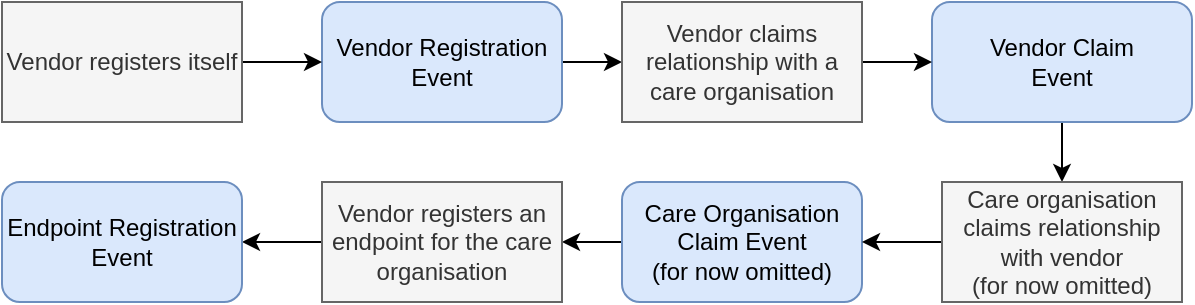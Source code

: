 <mxfile version="12.5.5" type="device"><diagram name="Page-1" id="74e2e168-ea6b-b213-b513-2b3c1d86103e"><mxGraphModel dx="1426" dy="721" grid="1" gridSize="10" guides="1" tooltips="1" connect="1" arrows="1" fold="1" page="1" pageScale="1" pageWidth="1100" pageHeight="850" background="#ffffff" math="0" shadow="0"><root><mxCell id="0"/><mxCell id="1" parent="0"/><mxCell id="Yf5iqven0lgZVKNKCf92-13" value="" style="edgeStyle=orthogonalEdgeStyle;rounded=0;orthogonalLoop=1;jettySize=auto;html=1;" parent="1" source="Yf5iqven0lgZVKNKCf92-1" target="Yf5iqven0lgZVKNKCf92-12" edge="1"><mxGeometry relative="1" as="geometry"/></mxCell><mxCell id="Yf5iqven0lgZVKNKCf92-1" value="Vendor Registration Event" style="rounded=1;whiteSpace=wrap;html=1;fillColor=#dae8fc;strokeColor=#6c8ebf;" parent="1" vertex="1"><mxGeometry x="180" y="20" width="120" height="60" as="geometry"/></mxCell><mxCell id="Yf5iqven0lgZVKNKCf92-16" value="" style="edgeStyle=orthogonalEdgeStyle;rounded=0;orthogonalLoop=1;jettySize=auto;html=1;" parent="1" source="Yf5iqven0lgZVKNKCf92-3" target="Yf5iqven0lgZVKNKCf92-14" edge="1"><mxGeometry relative="1" as="geometry"/></mxCell><mxCell id="Yf5iqven0lgZVKNKCf92-3" value="Vendor Claim&lt;br&gt;Event" style="rounded=1;whiteSpace=wrap;html=1;fillColor=#dae8fc;strokeColor=#6c8ebf;" parent="1" vertex="1"><mxGeometry x="485" y="20" width="130" height="60" as="geometry"/></mxCell><mxCell id="Yf5iqven0lgZVKNKCf92-19" value="" style="edgeStyle=orthogonalEdgeStyle;rounded=0;orthogonalLoop=1;jettySize=auto;html=1;" parent="1" source="Yf5iqven0lgZVKNKCf92-6" target="Yf5iqven0lgZVKNKCf92-18" edge="1"><mxGeometry relative="1" as="geometry"/></mxCell><mxCell id="Yf5iqven0lgZVKNKCf92-6" value="Care Organisation Claim Event&lt;br&gt;(for now omitted)" style="rounded=1;whiteSpace=wrap;html=1;fillColor=#dae8fc;strokeColor=#6c8ebf;" parent="1" vertex="1"><mxGeometry x="330" y="110" width="120" height="60" as="geometry"/></mxCell><mxCell id="Yf5iqven0lgZVKNKCf92-11" value="" style="edgeStyle=orthogonalEdgeStyle;rounded=0;orthogonalLoop=1;jettySize=auto;html=1;" parent="1" source="Yf5iqven0lgZVKNKCf92-10" target="Yf5iqven0lgZVKNKCf92-1" edge="1"><mxGeometry relative="1" as="geometry"/></mxCell><mxCell id="Yf5iqven0lgZVKNKCf92-10" value="Vendor registers itself" style="rounded=0;whiteSpace=wrap;html=1;fillColor=#f5f5f5;strokeColor=#666666;fontColor=#333333;" parent="1" vertex="1"><mxGeometry x="20" y="20" width="120" height="60" as="geometry"/></mxCell><mxCell id="Yf5iqven0lgZVKNKCf92-15" value="" style="edgeStyle=orthogonalEdgeStyle;rounded=0;orthogonalLoop=1;jettySize=auto;html=1;" parent="1" source="Yf5iqven0lgZVKNKCf92-12" target="Yf5iqven0lgZVKNKCf92-3" edge="1"><mxGeometry relative="1" as="geometry"/></mxCell><mxCell id="Yf5iqven0lgZVKNKCf92-12" value="Vendor claims relationship with a care organisation" style="rounded=0;whiteSpace=wrap;html=1;fillColor=#f5f5f5;strokeColor=#666666;fontColor=#333333;" parent="1" vertex="1"><mxGeometry x="330" y="20" width="120" height="60" as="geometry"/></mxCell><mxCell id="Yf5iqven0lgZVKNKCf92-17" value="" style="edgeStyle=orthogonalEdgeStyle;rounded=0;orthogonalLoop=1;jettySize=auto;html=1;" parent="1" source="Yf5iqven0lgZVKNKCf92-14" target="Yf5iqven0lgZVKNKCf92-6" edge="1"><mxGeometry relative="1" as="geometry"/></mxCell><mxCell id="Yf5iqven0lgZVKNKCf92-14" value="Care organisation claims relationship with vendor&lt;br&gt;(for now omitted)" style="rounded=0;whiteSpace=wrap;html=1;fillColor=#f5f5f5;strokeColor=#666666;fontColor=#333333;" parent="1" vertex="1"><mxGeometry x="490" y="110" width="120" height="60" as="geometry"/></mxCell><mxCell id="Yf5iqven0lgZVKNKCf92-21" value="" style="edgeStyle=orthogonalEdgeStyle;rounded=0;orthogonalLoop=1;jettySize=auto;html=1;" parent="1" source="Yf5iqven0lgZVKNKCf92-18" target="Yf5iqven0lgZVKNKCf92-20" edge="1"><mxGeometry relative="1" as="geometry"/></mxCell><mxCell id="Yf5iqven0lgZVKNKCf92-18" value="Vendor registers an endpoint for the care organisation" style="rounded=0;whiteSpace=wrap;html=1;fillColor=#f5f5f5;strokeColor=#666666;fontColor=#333333;" parent="1" vertex="1"><mxGeometry x="180" y="110" width="120" height="60" as="geometry"/></mxCell><mxCell id="Yf5iqven0lgZVKNKCf92-20" value="Endpoint Registration Event" style="rounded=1;whiteSpace=wrap;html=1;fillColor=#dae8fc;strokeColor=#6c8ebf;" parent="1" vertex="1"><mxGeometry x="20" y="110" width="120" height="60" as="geometry"/></mxCell></root></mxGraphModel></diagram></mxfile>